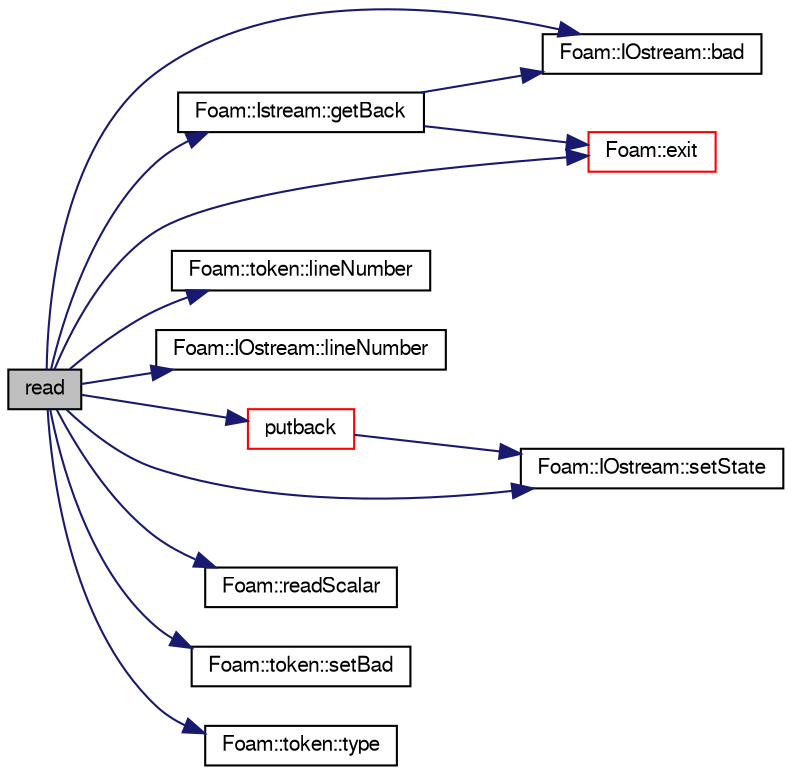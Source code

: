 digraph "read"
{
  bgcolor="transparent";
  edge [fontname="FreeSans",fontsize="10",labelfontname="FreeSans",labelfontsize="10"];
  node [fontname="FreeSans",fontsize="10",shape=record];
  rankdir="LR";
  Node5058 [label="read",height=0.2,width=0.4,color="black", fillcolor="grey75", style="filled", fontcolor="black"];
  Node5058 -> Node5059 [color="midnightblue",fontsize="10",style="solid",fontname="FreeSans"];
  Node5059 [label="Foam::IOstream::bad",height=0.2,width=0.4,color="black",URL="$a26226.html#a9f7290a5d70f30e1b1b42c8ac4a6082d",tooltip="Return true if stream is corrupted. "];
  Node5058 -> Node5060 [color="midnightblue",fontsize="10",style="solid",fontname="FreeSans"];
  Node5060 [label="Foam::exit",height=0.2,width=0.4,color="red",URL="$a21124.html#a06ca7250d8e89caf05243ec094843642"];
  Node5058 -> Node5106 [color="midnightblue",fontsize="10",style="solid",fontname="FreeSans"];
  Node5106 [label="Foam::Istream::getBack",height=0.2,width=0.4,color="black",URL="$a26234.html#afff956fe7625beb7b7966ba33d974046",tooltip="Get the put back token if there is one and return true. "];
  Node5106 -> Node5059 [color="midnightblue",fontsize="10",style="solid",fontname="FreeSans"];
  Node5106 -> Node5060 [color="midnightblue",fontsize="10",style="solid",fontname="FreeSans"];
  Node5058 -> Node5107 [color="midnightblue",fontsize="10",style="solid",fontname="FreeSans"];
  Node5107 [label="Foam::token::lineNumber",height=0.2,width=0.4,color="black",URL="$a26306.html#a2bca2e504df91006cb4a2b09ba1ac409"];
  Node5058 -> Node5100 [color="midnightblue",fontsize="10",style="solid",fontname="FreeSans"];
  Node5100 [label="Foam::IOstream::lineNumber",height=0.2,width=0.4,color="black",URL="$a26226.html#a2bca2e504df91006cb4a2b09ba1ac409",tooltip="Return current stream line number. "];
  Node5058 -> Node5108 [color="midnightblue",fontsize="10",style="solid",fontname="FreeSans"];
  Node5108 [label="putback",height=0.2,width=0.4,color="red",URL="$a26286.html#aa685529cedb07a4b339c5a87c84b597a",tooltip="Raw, low-level putback character function. "];
  Node5108 -> Node5112 [color="midnightblue",fontsize="10",style="solid",fontname="FreeSans"];
  Node5112 [label="Foam::IOstream::setState",height=0.2,width=0.4,color="black",URL="$a26226.html#a51188247e01c19b4d92ee8c9f3774b8e",tooltip="Set stream state. "];
  Node5058 -> Node5113 [color="midnightblue",fontsize="10",style="solid",fontname="FreeSans"];
  Node5113 [label="Foam::readScalar",height=0.2,width=0.4,color="black",URL="$a21124.html#a828d57f6d9b9806c086a3f840a147115",tooltip="Read whole of buf as a scalar. Return true if succesful. "];
  Node5058 -> Node5114 [color="midnightblue",fontsize="10",style="solid",fontname="FreeSans"];
  Node5114 [label="Foam::token::setBad",height=0.2,width=0.4,color="black",URL="$a26306.html#a638b33dd25b3cd8ea7e846f04fd6a6a3",tooltip="Set bad. "];
  Node5058 -> Node5112 [color="midnightblue",fontsize="10",style="solid",fontname="FreeSans"];
  Node5058 -> Node5115 [color="midnightblue",fontsize="10",style="solid",fontname="FreeSans"];
  Node5115 [label="Foam::token::type",height=0.2,width=0.4,color="black",URL="$a26306.html#acc719f52fcbac7cb134576dc93632867"];
}
